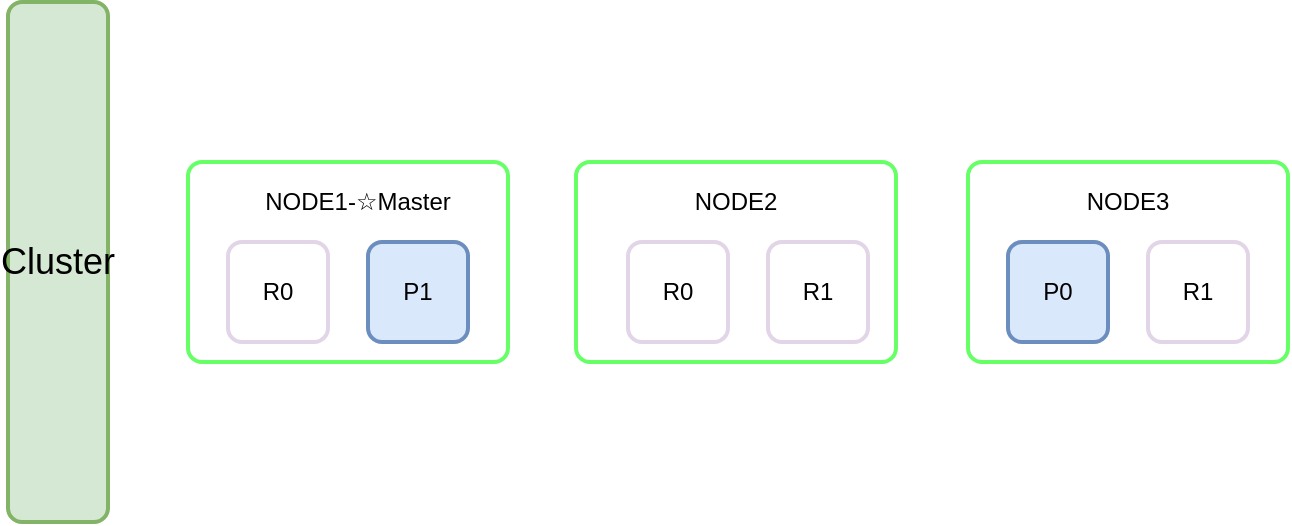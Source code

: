 <mxfile version="14.7.6" type="github">
  <diagram id="QjUY8rd6lTutOXnf1ftp" name="Page-1">
    <mxGraphModel dx="1038" dy="580" grid="1" gridSize="10" guides="1" tooltips="1" connect="1" arrows="1" fold="1" page="1" pageScale="1" pageWidth="827" pageHeight="1169" math="0" shadow="0">
      <root>
        <mxCell id="0" />
        <mxCell id="1" parent="0" />
        <mxCell id="_9kBscbex0TnuzICBj4Y-4" value="&lt;font style=&quot;font-size: 18px&quot;&gt;Cluster&lt;/font&gt;" style="rounded=1;whiteSpace=wrap;html=1;absoluteArcSize=1;arcSize=14;strokeWidth=2;fillColor=#d5e8d4;strokeColor=#82b366;" vertex="1" parent="1">
          <mxGeometry x="50" y="120" width="50" height="260" as="geometry" />
        </mxCell>
        <mxCell id="_9kBscbex0TnuzICBj4Y-5" value="" style="rounded=1;whiteSpace=wrap;html=1;absoluteArcSize=1;arcSize=14;strokeWidth=2;strokeColor=#66FF66;" vertex="1" parent="1">
          <mxGeometry x="140" y="200" width="160" height="100" as="geometry" />
        </mxCell>
        <mxCell id="_9kBscbex0TnuzICBj4Y-8" value="R0" style="rounded=1;whiteSpace=wrap;html=1;absoluteArcSize=1;arcSize=14;strokeWidth=2;strokeColor=#E1D5E7;" vertex="1" parent="1">
          <mxGeometry x="160" y="240" width="50" height="50" as="geometry" />
        </mxCell>
        <mxCell id="_9kBscbex0TnuzICBj4Y-9" value="" style="rounded=1;whiteSpace=wrap;html=1;absoluteArcSize=1;arcSize=14;strokeWidth=2;strokeColor=#66FF66;" vertex="1" parent="1">
          <mxGeometry x="334" y="200" width="160" height="100" as="geometry" />
        </mxCell>
        <mxCell id="_9kBscbex0TnuzICBj4Y-10" value="" style="rounded=1;whiteSpace=wrap;html=1;absoluteArcSize=1;arcSize=14;strokeWidth=2;strokeColor=#66FF66;" vertex="1" parent="1">
          <mxGeometry x="530" y="200" width="160" height="100" as="geometry" />
        </mxCell>
        <mxCell id="_9kBscbex0TnuzICBj4Y-12" value="P1" style="rounded=1;whiteSpace=wrap;html=1;absoluteArcSize=1;arcSize=14;strokeWidth=2;strokeColor=#6c8ebf;fillColor=#dae8fc;" vertex="1" parent="1">
          <mxGeometry x="230" y="240" width="50" height="50" as="geometry" />
        </mxCell>
        <mxCell id="_9kBscbex0TnuzICBj4Y-13" value="R0" style="rounded=1;whiteSpace=wrap;html=1;absoluteArcSize=1;arcSize=14;strokeWidth=2;strokeColor=#E1D5E7;" vertex="1" parent="1">
          <mxGeometry x="360" y="240" width="50" height="50" as="geometry" />
        </mxCell>
        <mxCell id="_9kBscbex0TnuzICBj4Y-14" value="R1" style="rounded=1;whiteSpace=wrap;html=1;absoluteArcSize=1;arcSize=14;strokeWidth=2;strokeColor=#E1D5E7;" vertex="1" parent="1">
          <mxGeometry x="430" y="240" width="50" height="50" as="geometry" />
        </mxCell>
        <mxCell id="_9kBscbex0TnuzICBj4Y-15" value="P0" style="rounded=1;whiteSpace=wrap;html=1;absoluteArcSize=1;arcSize=14;strokeWidth=2;strokeColor=#6c8ebf;fillColor=#dae8fc;" vertex="1" parent="1">
          <mxGeometry x="550" y="240" width="50" height="50" as="geometry" />
        </mxCell>
        <mxCell id="_9kBscbex0TnuzICBj4Y-16" value="R1" style="rounded=1;whiteSpace=wrap;html=1;absoluteArcSize=1;arcSize=14;strokeWidth=2;strokeColor=#E1D5E7;" vertex="1" parent="1">
          <mxGeometry x="620" y="240" width="50" height="50" as="geometry" />
        </mxCell>
        <mxCell id="_9kBscbex0TnuzICBj4Y-18" value="NODE1-☆Master" style="rounded=1;whiteSpace=wrap;html=1;absoluteArcSize=1;arcSize=14;strokeWidth=2;strokeColor=#FFFFFF;fillColor=none;" vertex="1" parent="1">
          <mxGeometry x="160" y="210" width="130" height="20" as="geometry" />
        </mxCell>
        <mxCell id="_9kBscbex0TnuzICBj4Y-20" value="NODE2" style="rounded=1;whiteSpace=wrap;html=1;absoluteArcSize=1;arcSize=14;strokeWidth=2;strokeColor=#FFFFFF;fillColor=none;" vertex="1" parent="1">
          <mxGeometry x="348.5" y="210" width="130" height="20" as="geometry" />
        </mxCell>
        <mxCell id="_9kBscbex0TnuzICBj4Y-21" value="NODE3" style="rounded=1;whiteSpace=wrap;html=1;absoluteArcSize=1;arcSize=14;strokeWidth=2;strokeColor=#FFFFFF;fillColor=none;" vertex="1" parent="1">
          <mxGeometry x="545" y="210" width="130" height="20" as="geometry" />
        </mxCell>
      </root>
    </mxGraphModel>
  </diagram>
</mxfile>
